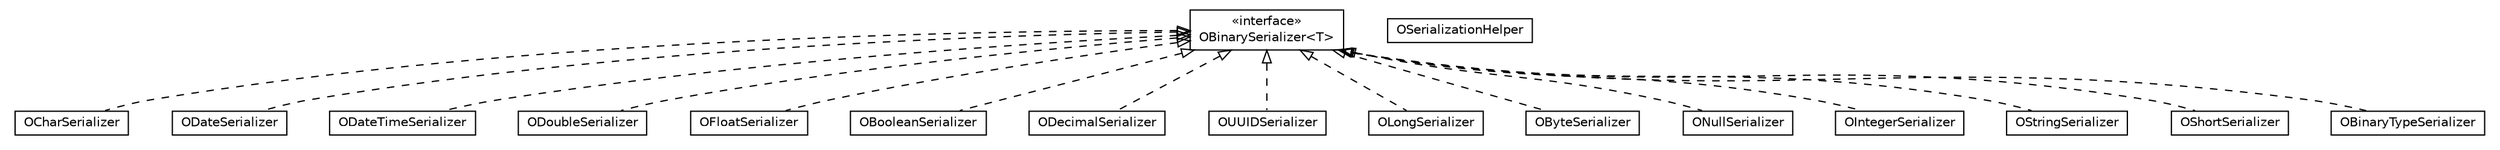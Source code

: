 #!/usr/local/bin/dot
#
# Class diagram 
# Generated by UMLGraph version R5_6-24-gf6e263 (http://www.umlgraph.org/)
#

digraph G {
	edge [fontname="Helvetica",fontsize=10,labelfontname="Helvetica",labelfontsize=10];
	node [fontname="Helvetica",fontsize=10,shape=plaintext];
	nodesep=0.25;
	ranksep=0.5;
	// com.orientechnologies.common.serialization.types.OCharSerializer
	c28548 [label=<<table title="com.orientechnologies.common.serialization.types.OCharSerializer" border="0" cellborder="1" cellspacing="0" cellpadding="2" port="p" href="./OCharSerializer.html">
		<tr><td><table border="0" cellspacing="0" cellpadding="1">
<tr><td align="center" balign="center"> OCharSerializer </td></tr>
		</table></td></tr>
		</table>>, URL="./OCharSerializer.html", fontname="Helvetica", fontcolor="black", fontsize=10.0];
	// com.orientechnologies.common.serialization.types.ODateSerializer
	c28549 [label=<<table title="com.orientechnologies.common.serialization.types.ODateSerializer" border="0" cellborder="1" cellspacing="0" cellpadding="2" port="p" href="./ODateSerializer.html">
		<tr><td><table border="0" cellspacing="0" cellpadding="1">
<tr><td align="center" balign="center"> ODateSerializer </td></tr>
		</table></td></tr>
		</table>>, URL="./ODateSerializer.html", fontname="Helvetica", fontcolor="black", fontsize=10.0];
	// com.orientechnologies.common.serialization.types.ODateTimeSerializer
	c28550 [label=<<table title="com.orientechnologies.common.serialization.types.ODateTimeSerializer" border="0" cellborder="1" cellspacing="0" cellpadding="2" port="p" href="./ODateTimeSerializer.html">
		<tr><td><table border="0" cellspacing="0" cellpadding="1">
<tr><td align="center" balign="center"> ODateTimeSerializer </td></tr>
		</table></td></tr>
		</table>>, URL="./ODateTimeSerializer.html", fontname="Helvetica", fontcolor="black", fontsize=10.0];
	// com.orientechnologies.common.serialization.types.ODoubleSerializer
	c28551 [label=<<table title="com.orientechnologies.common.serialization.types.ODoubleSerializer" border="0" cellborder="1" cellspacing="0" cellpadding="2" port="p" href="./ODoubleSerializer.html">
		<tr><td><table border="0" cellspacing="0" cellpadding="1">
<tr><td align="center" balign="center"> ODoubleSerializer </td></tr>
		</table></td></tr>
		</table>>, URL="./ODoubleSerializer.html", fontname="Helvetica", fontcolor="black", fontsize=10.0];
	// com.orientechnologies.common.serialization.types.OFloatSerializer
	c28552 [label=<<table title="com.orientechnologies.common.serialization.types.OFloatSerializer" border="0" cellborder="1" cellspacing="0" cellpadding="2" port="p" href="./OFloatSerializer.html">
		<tr><td><table border="0" cellspacing="0" cellpadding="1">
<tr><td align="center" balign="center"> OFloatSerializer </td></tr>
		</table></td></tr>
		</table>>, URL="./OFloatSerializer.html", fontname="Helvetica", fontcolor="black", fontsize=10.0];
	// com.orientechnologies.common.serialization.types.OSerializationHelper
	c28553 [label=<<table title="com.orientechnologies.common.serialization.types.OSerializationHelper" border="0" cellborder="1" cellspacing="0" cellpadding="2" port="p" href="./OSerializationHelper.html">
		<tr><td><table border="0" cellspacing="0" cellpadding="1">
<tr><td align="center" balign="center"> OSerializationHelper </td></tr>
		</table></td></tr>
		</table>>, URL="./OSerializationHelper.html", fontname="Helvetica", fontcolor="black", fontsize=10.0];
	// com.orientechnologies.common.serialization.types.OBooleanSerializer
	c28554 [label=<<table title="com.orientechnologies.common.serialization.types.OBooleanSerializer" border="0" cellborder="1" cellspacing="0" cellpadding="2" port="p" href="./OBooleanSerializer.html">
		<tr><td><table border="0" cellspacing="0" cellpadding="1">
<tr><td align="center" balign="center"> OBooleanSerializer </td></tr>
		</table></td></tr>
		</table>>, URL="./OBooleanSerializer.html", fontname="Helvetica", fontcolor="black", fontsize=10.0];
	// com.orientechnologies.common.serialization.types.ODecimalSerializer
	c28555 [label=<<table title="com.orientechnologies.common.serialization.types.ODecimalSerializer" border="0" cellborder="1" cellspacing="0" cellpadding="2" port="p" href="./ODecimalSerializer.html">
		<tr><td><table border="0" cellspacing="0" cellpadding="1">
<tr><td align="center" balign="center"> ODecimalSerializer </td></tr>
		</table></td></tr>
		</table>>, URL="./ODecimalSerializer.html", fontname="Helvetica", fontcolor="black", fontsize=10.0];
	// com.orientechnologies.common.serialization.types.OUUIDSerializer
	c28556 [label=<<table title="com.orientechnologies.common.serialization.types.OUUIDSerializer" border="0" cellborder="1" cellspacing="0" cellpadding="2" port="p" href="./OUUIDSerializer.html">
		<tr><td><table border="0" cellspacing="0" cellpadding="1">
<tr><td align="center" balign="center"> OUUIDSerializer </td></tr>
		</table></td></tr>
		</table>>, URL="./OUUIDSerializer.html", fontname="Helvetica", fontcolor="black", fontsize=10.0];
	// com.orientechnologies.common.serialization.types.OLongSerializer
	c28557 [label=<<table title="com.orientechnologies.common.serialization.types.OLongSerializer" border="0" cellborder="1" cellspacing="0" cellpadding="2" port="p" href="./OLongSerializer.html">
		<tr><td><table border="0" cellspacing="0" cellpadding="1">
<tr><td align="center" balign="center"> OLongSerializer </td></tr>
		</table></td></tr>
		</table>>, URL="./OLongSerializer.html", fontname="Helvetica", fontcolor="black", fontsize=10.0];
	// com.orientechnologies.common.serialization.types.OBinarySerializer<T>
	c28558 [label=<<table title="com.orientechnologies.common.serialization.types.OBinarySerializer" border="0" cellborder="1" cellspacing="0" cellpadding="2" port="p" href="./OBinarySerializer.html">
		<tr><td><table border="0" cellspacing="0" cellpadding="1">
<tr><td align="center" balign="center"> &#171;interface&#187; </td></tr>
<tr><td align="center" balign="center"> OBinarySerializer&lt;T&gt; </td></tr>
		</table></td></tr>
		</table>>, URL="./OBinarySerializer.html", fontname="Helvetica", fontcolor="black", fontsize=10.0];
	// com.orientechnologies.common.serialization.types.OByteSerializer
	c28559 [label=<<table title="com.orientechnologies.common.serialization.types.OByteSerializer" border="0" cellborder="1" cellspacing="0" cellpadding="2" port="p" href="./OByteSerializer.html">
		<tr><td><table border="0" cellspacing="0" cellpadding="1">
<tr><td align="center" balign="center"> OByteSerializer </td></tr>
		</table></td></tr>
		</table>>, URL="./OByteSerializer.html", fontname="Helvetica", fontcolor="black", fontsize=10.0];
	// com.orientechnologies.common.serialization.types.ONullSerializer
	c28560 [label=<<table title="com.orientechnologies.common.serialization.types.ONullSerializer" border="0" cellborder="1" cellspacing="0" cellpadding="2" port="p" href="./ONullSerializer.html">
		<tr><td><table border="0" cellspacing="0" cellpadding="1">
<tr><td align="center" balign="center"> ONullSerializer </td></tr>
		</table></td></tr>
		</table>>, URL="./ONullSerializer.html", fontname="Helvetica", fontcolor="black", fontsize=10.0];
	// com.orientechnologies.common.serialization.types.OIntegerSerializer
	c28561 [label=<<table title="com.orientechnologies.common.serialization.types.OIntegerSerializer" border="0" cellborder="1" cellspacing="0" cellpadding="2" port="p" href="./OIntegerSerializer.html">
		<tr><td><table border="0" cellspacing="0" cellpadding="1">
<tr><td align="center" balign="center"> OIntegerSerializer </td></tr>
		</table></td></tr>
		</table>>, URL="./OIntegerSerializer.html", fontname="Helvetica", fontcolor="black", fontsize=10.0];
	// com.orientechnologies.common.serialization.types.OStringSerializer
	c28562 [label=<<table title="com.orientechnologies.common.serialization.types.OStringSerializer" border="0" cellborder="1" cellspacing="0" cellpadding="2" port="p" href="./OStringSerializer.html">
		<tr><td><table border="0" cellspacing="0" cellpadding="1">
<tr><td align="center" balign="center"> OStringSerializer </td></tr>
		</table></td></tr>
		</table>>, URL="./OStringSerializer.html", fontname="Helvetica", fontcolor="black", fontsize=10.0];
	// com.orientechnologies.common.serialization.types.OShortSerializer
	c28563 [label=<<table title="com.orientechnologies.common.serialization.types.OShortSerializer" border="0" cellborder="1" cellspacing="0" cellpadding="2" port="p" href="./OShortSerializer.html">
		<tr><td><table border="0" cellspacing="0" cellpadding="1">
<tr><td align="center" balign="center"> OShortSerializer </td></tr>
		</table></td></tr>
		</table>>, URL="./OShortSerializer.html", fontname="Helvetica", fontcolor="black", fontsize=10.0];
	// com.orientechnologies.common.serialization.types.OBinaryTypeSerializer
	c28564 [label=<<table title="com.orientechnologies.common.serialization.types.OBinaryTypeSerializer" border="0" cellborder="1" cellspacing="0" cellpadding="2" port="p" href="./OBinaryTypeSerializer.html">
		<tr><td><table border="0" cellspacing="0" cellpadding="1">
<tr><td align="center" balign="center"> OBinaryTypeSerializer </td></tr>
		</table></td></tr>
		</table>>, URL="./OBinaryTypeSerializer.html", fontname="Helvetica", fontcolor="black", fontsize=10.0];
	//com.orientechnologies.common.serialization.types.OCharSerializer implements com.orientechnologies.common.serialization.types.OBinarySerializer<T>
	c28558:p -> c28548:p [dir=back,arrowtail=empty,style=dashed];
	//com.orientechnologies.common.serialization.types.ODateSerializer implements com.orientechnologies.common.serialization.types.OBinarySerializer<T>
	c28558:p -> c28549:p [dir=back,arrowtail=empty,style=dashed];
	//com.orientechnologies.common.serialization.types.ODateTimeSerializer implements com.orientechnologies.common.serialization.types.OBinarySerializer<T>
	c28558:p -> c28550:p [dir=back,arrowtail=empty,style=dashed];
	//com.orientechnologies.common.serialization.types.ODoubleSerializer implements com.orientechnologies.common.serialization.types.OBinarySerializer<T>
	c28558:p -> c28551:p [dir=back,arrowtail=empty,style=dashed];
	//com.orientechnologies.common.serialization.types.OFloatSerializer implements com.orientechnologies.common.serialization.types.OBinarySerializer<T>
	c28558:p -> c28552:p [dir=back,arrowtail=empty,style=dashed];
	//com.orientechnologies.common.serialization.types.OBooleanSerializer implements com.orientechnologies.common.serialization.types.OBinarySerializer<T>
	c28558:p -> c28554:p [dir=back,arrowtail=empty,style=dashed];
	//com.orientechnologies.common.serialization.types.ODecimalSerializer implements com.orientechnologies.common.serialization.types.OBinarySerializer<T>
	c28558:p -> c28555:p [dir=back,arrowtail=empty,style=dashed];
	//com.orientechnologies.common.serialization.types.OUUIDSerializer implements com.orientechnologies.common.serialization.types.OBinarySerializer<T>
	c28558:p -> c28556:p [dir=back,arrowtail=empty,style=dashed];
	//com.orientechnologies.common.serialization.types.OLongSerializer implements com.orientechnologies.common.serialization.types.OBinarySerializer<T>
	c28558:p -> c28557:p [dir=back,arrowtail=empty,style=dashed];
	//com.orientechnologies.common.serialization.types.OByteSerializer implements com.orientechnologies.common.serialization.types.OBinarySerializer<T>
	c28558:p -> c28559:p [dir=back,arrowtail=empty,style=dashed];
	//com.orientechnologies.common.serialization.types.ONullSerializer implements com.orientechnologies.common.serialization.types.OBinarySerializer<T>
	c28558:p -> c28560:p [dir=back,arrowtail=empty,style=dashed];
	//com.orientechnologies.common.serialization.types.OIntegerSerializer implements com.orientechnologies.common.serialization.types.OBinarySerializer<T>
	c28558:p -> c28561:p [dir=back,arrowtail=empty,style=dashed];
	//com.orientechnologies.common.serialization.types.OStringSerializer implements com.orientechnologies.common.serialization.types.OBinarySerializer<T>
	c28558:p -> c28562:p [dir=back,arrowtail=empty,style=dashed];
	//com.orientechnologies.common.serialization.types.OShortSerializer implements com.orientechnologies.common.serialization.types.OBinarySerializer<T>
	c28558:p -> c28563:p [dir=back,arrowtail=empty,style=dashed];
	//com.orientechnologies.common.serialization.types.OBinaryTypeSerializer implements com.orientechnologies.common.serialization.types.OBinarySerializer<T>
	c28558:p -> c28564:p [dir=back,arrowtail=empty,style=dashed];
}

